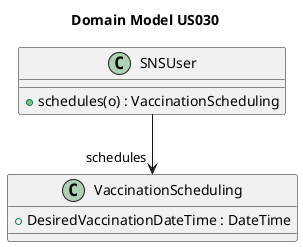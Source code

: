 @startuml

title Domain Model US030

class SNSUser {
  +schedules(o) : VaccinationScheduling
}

class VaccinationScheduling {
  +DesiredVaccinationDateTime : DateTime
}

SNSUser --> "schedules" VaccinationScheduling

@enduml
